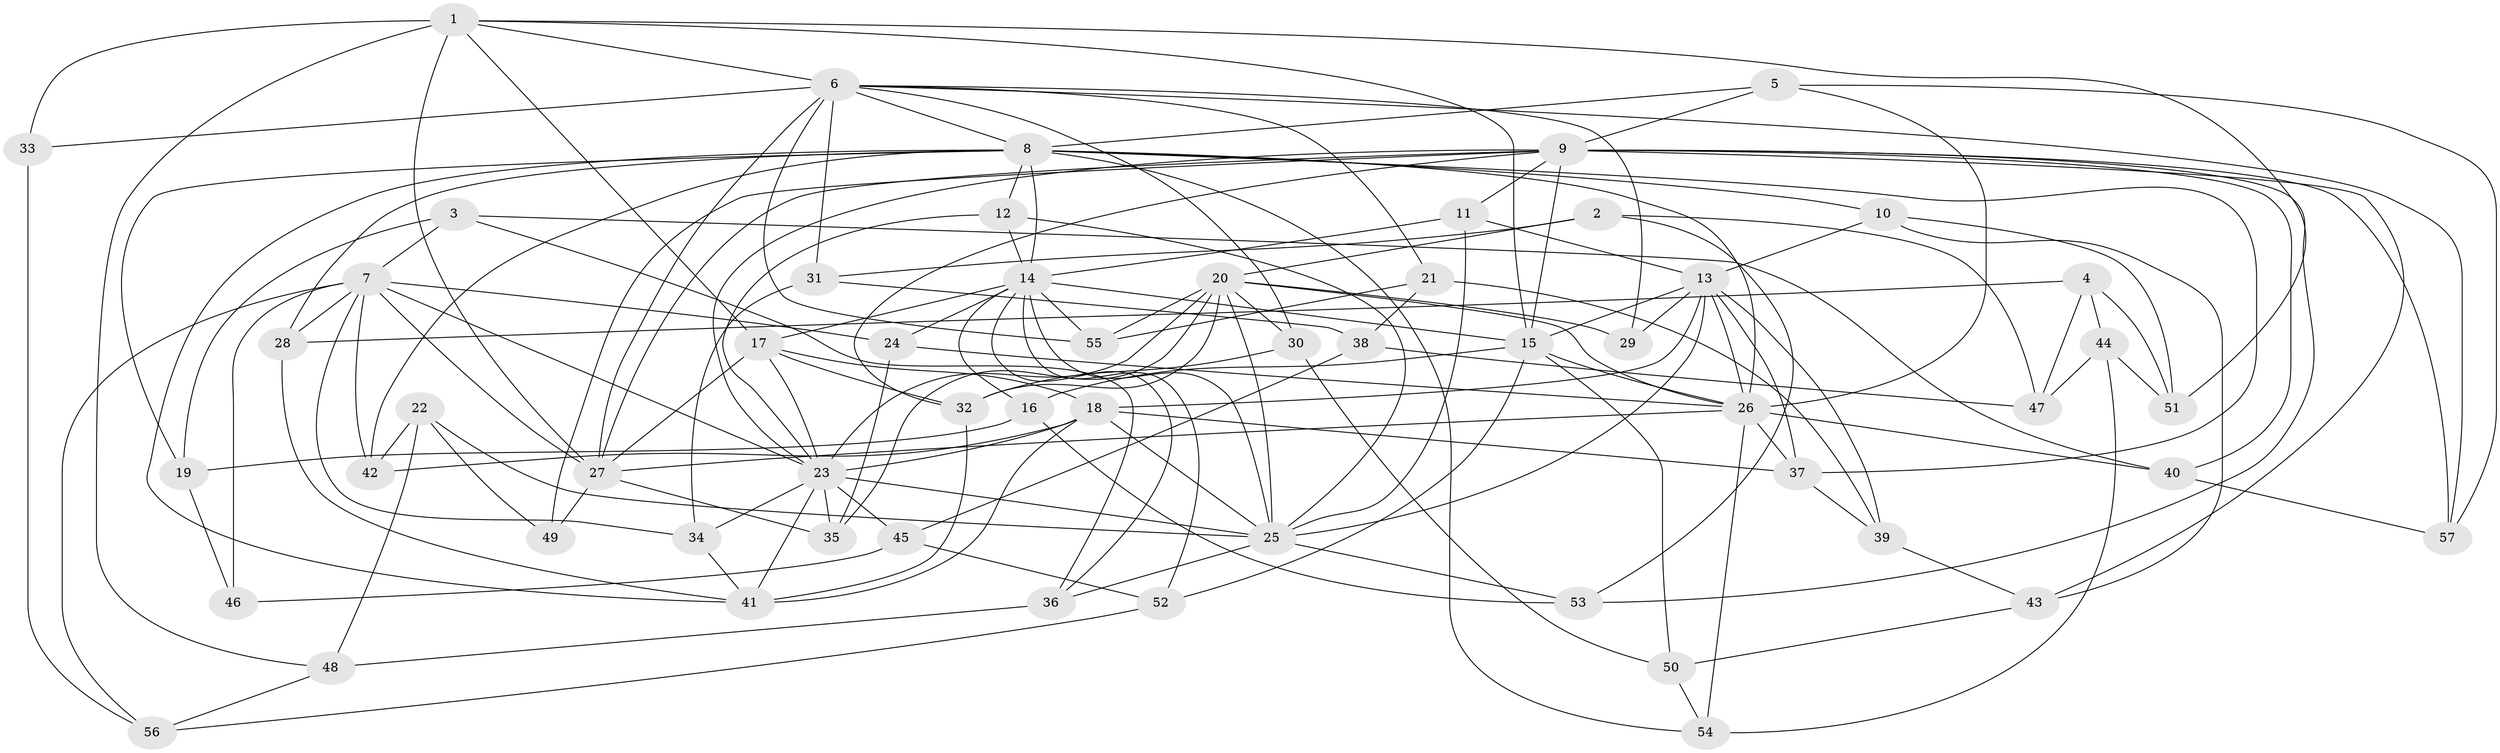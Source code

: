 // original degree distribution, {4: 1.0}
// Generated by graph-tools (version 1.1) at 2025/37/03/09/25 02:37:55]
// undirected, 57 vertices, 153 edges
graph export_dot {
graph [start="1"]
  node [color=gray90,style=filled];
  1;
  2;
  3;
  4;
  5;
  6;
  7;
  8;
  9;
  10;
  11;
  12;
  13;
  14;
  15;
  16;
  17;
  18;
  19;
  20;
  21;
  22;
  23;
  24;
  25;
  26;
  27;
  28;
  29;
  30;
  31;
  32;
  33;
  34;
  35;
  36;
  37;
  38;
  39;
  40;
  41;
  42;
  43;
  44;
  45;
  46;
  47;
  48;
  49;
  50;
  51;
  52;
  53;
  54;
  55;
  56;
  57;
  1 -- 6 [weight=1.0];
  1 -- 15 [weight=1.0];
  1 -- 17 [weight=1.0];
  1 -- 27 [weight=1.0];
  1 -- 33 [weight=2.0];
  1 -- 48 [weight=1.0];
  1 -- 51 [weight=1.0];
  2 -- 20 [weight=1.0];
  2 -- 31 [weight=1.0];
  2 -- 47 [weight=1.0];
  2 -- 53 [weight=1.0];
  3 -- 7 [weight=1.0];
  3 -- 19 [weight=1.0];
  3 -- 36 [weight=1.0];
  3 -- 40 [weight=1.0];
  4 -- 28 [weight=1.0];
  4 -- 44 [weight=1.0];
  4 -- 47 [weight=1.0];
  4 -- 51 [weight=1.0];
  5 -- 8 [weight=1.0];
  5 -- 9 [weight=1.0];
  5 -- 26 [weight=1.0];
  5 -- 57 [weight=1.0];
  6 -- 8 [weight=1.0];
  6 -- 21 [weight=1.0];
  6 -- 27 [weight=1.0];
  6 -- 29 [weight=1.0];
  6 -- 30 [weight=1.0];
  6 -- 31 [weight=1.0];
  6 -- 33 [weight=1.0];
  6 -- 55 [weight=1.0];
  6 -- 57 [weight=1.0];
  7 -- 23 [weight=1.0];
  7 -- 24 [weight=1.0];
  7 -- 27 [weight=1.0];
  7 -- 28 [weight=1.0];
  7 -- 34 [weight=1.0];
  7 -- 42 [weight=1.0];
  7 -- 46 [weight=2.0];
  7 -- 56 [weight=1.0];
  8 -- 10 [weight=1.0];
  8 -- 12 [weight=1.0];
  8 -- 14 [weight=1.0];
  8 -- 19 [weight=1.0];
  8 -- 26 [weight=1.0];
  8 -- 28 [weight=1.0];
  8 -- 37 [weight=1.0];
  8 -- 41 [weight=1.0];
  8 -- 42 [weight=1.0];
  8 -- 54 [weight=1.0];
  9 -- 11 [weight=1.0];
  9 -- 15 [weight=2.0];
  9 -- 23 [weight=1.0];
  9 -- 27 [weight=1.0];
  9 -- 32 [weight=1.0];
  9 -- 40 [weight=1.0];
  9 -- 43 [weight=1.0];
  9 -- 49 [weight=1.0];
  9 -- 53 [weight=1.0];
  9 -- 57 [weight=1.0];
  10 -- 13 [weight=1.0];
  10 -- 43 [weight=1.0];
  10 -- 51 [weight=1.0];
  11 -- 13 [weight=1.0];
  11 -- 14 [weight=1.0];
  11 -- 25 [weight=1.0];
  12 -- 14 [weight=1.0];
  12 -- 23 [weight=1.0];
  12 -- 25 [weight=1.0];
  13 -- 15 [weight=1.0];
  13 -- 18 [weight=2.0];
  13 -- 25 [weight=1.0];
  13 -- 26 [weight=1.0];
  13 -- 29 [weight=1.0];
  13 -- 37 [weight=1.0];
  13 -- 39 [weight=1.0];
  14 -- 15 [weight=2.0];
  14 -- 16 [weight=1.0];
  14 -- 17 [weight=1.0];
  14 -- 24 [weight=1.0];
  14 -- 25 [weight=1.0];
  14 -- 36 [weight=1.0];
  14 -- 52 [weight=1.0];
  14 -- 55 [weight=1.0];
  15 -- 16 [weight=1.0];
  15 -- 26 [weight=1.0];
  15 -- 50 [weight=1.0];
  15 -- 52 [weight=1.0];
  16 -- 19 [weight=1.0];
  16 -- 53 [weight=1.0];
  17 -- 18 [weight=1.0];
  17 -- 23 [weight=1.0];
  17 -- 27 [weight=1.0];
  17 -- 32 [weight=1.0];
  18 -- 23 [weight=1.0];
  18 -- 25 [weight=1.0];
  18 -- 37 [weight=3.0];
  18 -- 41 [weight=1.0];
  18 -- 42 [weight=1.0];
  19 -- 46 [weight=1.0];
  20 -- 23 [weight=2.0];
  20 -- 25 [weight=1.0];
  20 -- 26 [weight=1.0];
  20 -- 29 [weight=2.0];
  20 -- 30 [weight=1.0];
  20 -- 32 [weight=2.0];
  20 -- 35 [weight=1.0];
  20 -- 55 [weight=1.0];
  21 -- 38 [weight=1.0];
  21 -- 39 [weight=1.0];
  21 -- 55 [weight=1.0];
  22 -- 25 [weight=1.0];
  22 -- 42 [weight=1.0];
  22 -- 48 [weight=1.0];
  22 -- 49 [weight=1.0];
  23 -- 25 [weight=1.0];
  23 -- 34 [weight=1.0];
  23 -- 35 [weight=1.0];
  23 -- 41 [weight=1.0];
  23 -- 45 [weight=1.0];
  24 -- 26 [weight=1.0];
  24 -- 35 [weight=1.0];
  25 -- 36 [weight=1.0];
  25 -- 53 [weight=1.0];
  26 -- 27 [weight=2.0];
  26 -- 37 [weight=2.0];
  26 -- 40 [weight=1.0];
  26 -- 54 [weight=1.0];
  27 -- 35 [weight=1.0];
  27 -- 49 [weight=2.0];
  28 -- 41 [weight=1.0];
  30 -- 32 [weight=1.0];
  30 -- 50 [weight=1.0];
  31 -- 34 [weight=1.0];
  31 -- 38 [weight=1.0];
  32 -- 41 [weight=1.0];
  33 -- 56 [weight=1.0];
  34 -- 41 [weight=1.0];
  36 -- 48 [weight=1.0];
  37 -- 39 [weight=1.0];
  38 -- 45 [weight=1.0];
  38 -- 47 [weight=1.0];
  39 -- 43 [weight=1.0];
  40 -- 57 [weight=1.0];
  43 -- 50 [weight=1.0];
  44 -- 47 [weight=1.0];
  44 -- 51 [weight=1.0];
  44 -- 54 [weight=1.0];
  45 -- 46 [weight=1.0];
  45 -- 52 [weight=1.0];
  48 -- 56 [weight=1.0];
  50 -- 54 [weight=1.0];
  52 -- 56 [weight=1.0];
}
